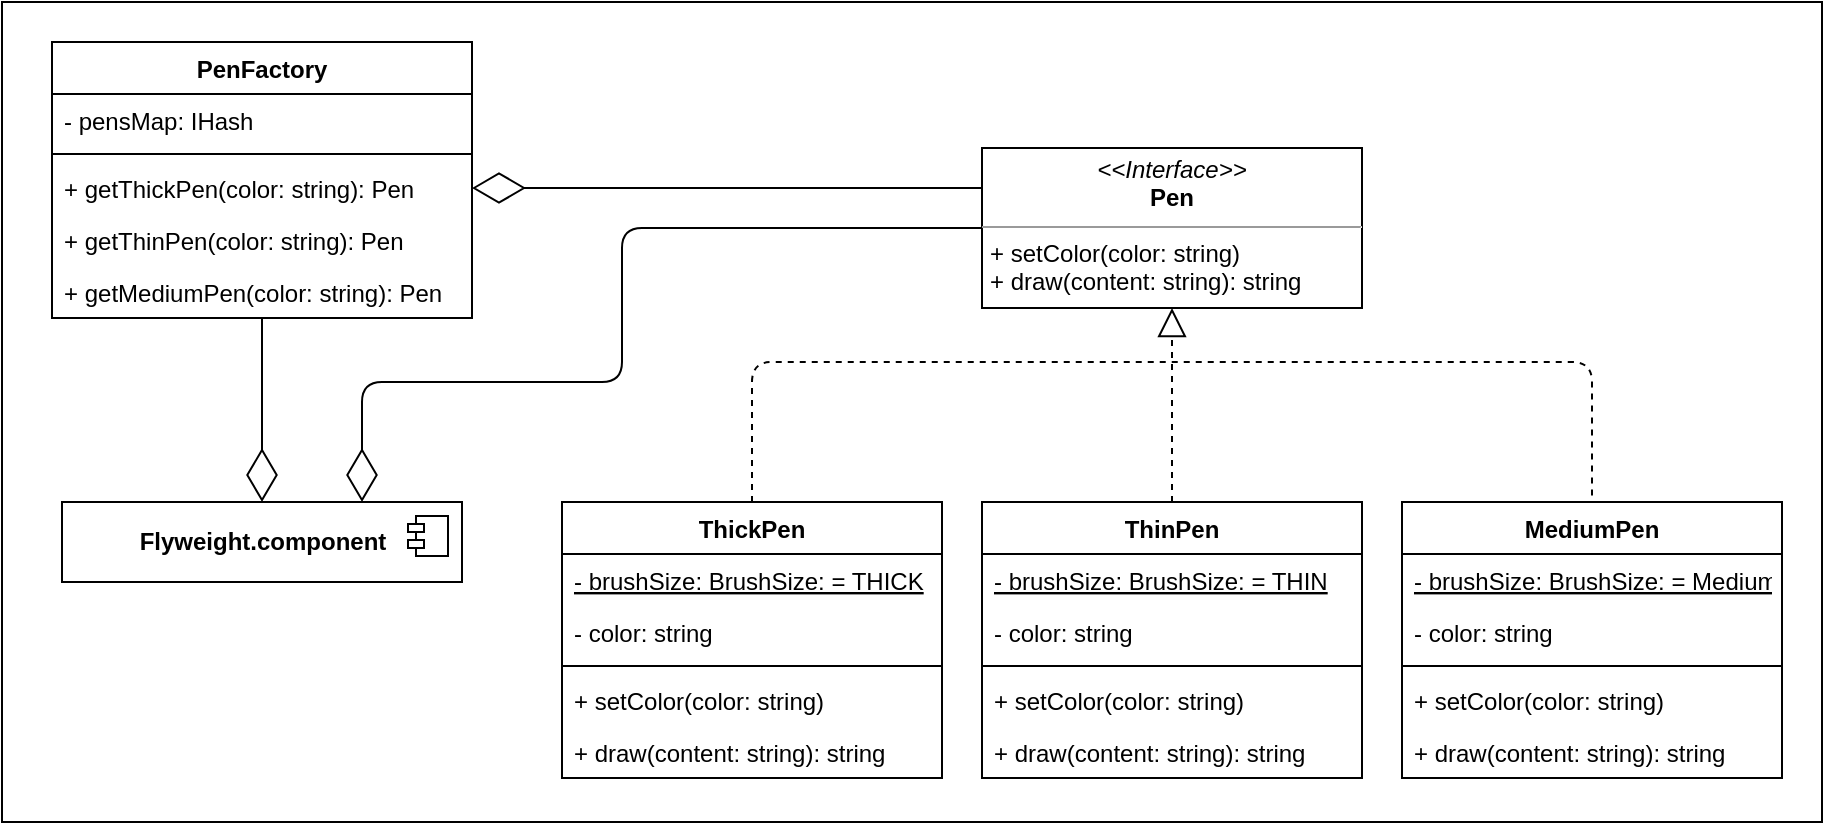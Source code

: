 <mxfile version="13.10.1" type="device"><diagram id="c6cVo54TmUivPCmkqliW" name="Page-1"><mxGraphModel dx="1009" dy="622" grid="1" gridSize="10" guides="1" tooltips="1" connect="1" arrows="1" fold="1" page="1" pageScale="1" pageWidth="827" pageHeight="1169" math="0" shadow="0"><root><mxCell id="0"/><mxCell id="1" parent="0"/><mxCell id="ljNsQbZANe2CYC5XhkUJ-34" value="" style="rounded=0;whiteSpace=wrap;html=1;" vertex="1" parent="1"><mxGeometry x="50" y="180" width="910" height="410" as="geometry"/></mxCell><mxCell id="ljNsQbZANe2CYC5XhkUJ-2" value="Flyweight.component" style="html=1;dropTarget=0;fontStyle=1" vertex="1" parent="1"><mxGeometry x="80" y="430" width="200" height="40" as="geometry"/></mxCell><mxCell id="ljNsQbZANe2CYC5XhkUJ-3" value="" style="shape=module;jettyWidth=8;jettyHeight=4;" vertex="1" parent="ljNsQbZANe2CYC5XhkUJ-2"><mxGeometry x="1" width="20" height="20" relative="1" as="geometry"><mxPoint x="-27" y="7" as="offset"/></mxGeometry></mxCell><mxCell id="ljNsQbZANe2CYC5XhkUJ-4" value="PenFactory" style="swimlane;fontStyle=1;align=center;verticalAlign=top;childLayout=stackLayout;horizontal=1;startSize=26;horizontalStack=0;resizeParent=1;resizeParentMax=0;resizeLast=0;collapsible=1;marginBottom=0;" vertex="1" parent="1"><mxGeometry x="75" y="200" width="210" height="138" as="geometry"/></mxCell><mxCell id="ljNsQbZANe2CYC5XhkUJ-5" value="- pensMap: IHash" style="text;strokeColor=none;fillColor=none;align=left;verticalAlign=top;spacingLeft=4;spacingRight=4;overflow=hidden;rotatable=0;points=[[0,0.5],[1,0.5]];portConstraint=eastwest;" vertex="1" parent="ljNsQbZANe2CYC5XhkUJ-4"><mxGeometry y="26" width="210" height="26" as="geometry"/></mxCell><mxCell id="ljNsQbZANe2CYC5XhkUJ-6" value="" style="line;strokeWidth=1;fillColor=none;align=left;verticalAlign=middle;spacingTop=-1;spacingLeft=3;spacingRight=3;rotatable=0;labelPosition=right;points=[];portConstraint=eastwest;" vertex="1" parent="ljNsQbZANe2CYC5XhkUJ-4"><mxGeometry y="52" width="210" height="8" as="geometry"/></mxCell><mxCell id="ljNsQbZANe2CYC5XhkUJ-7" value="+ getThickPen(color: string): Pen" style="text;strokeColor=none;fillColor=none;align=left;verticalAlign=top;spacingLeft=4;spacingRight=4;overflow=hidden;rotatable=0;points=[[0,0.5],[1,0.5]];portConstraint=eastwest;fontStyle=0" vertex="1" parent="ljNsQbZANe2CYC5XhkUJ-4"><mxGeometry y="60" width="210" height="26" as="geometry"/></mxCell><mxCell id="ljNsQbZANe2CYC5XhkUJ-8" value="+ getThinPen(color: string): Pen" style="text;strokeColor=none;fillColor=none;align=left;verticalAlign=top;spacingLeft=4;spacingRight=4;overflow=hidden;rotatable=0;points=[[0,0.5],[1,0.5]];portConstraint=eastwest;fontStyle=0" vertex="1" parent="ljNsQbZANe2CYC5XhkUJ-4"><mxGeometry y="86" width="210" height="26" as="geometry"/></mxCell><mxCell id="ljNsQbZANe2CYC5XhkUJ-9" value="+ getMediumPen(color: string): Pen" style="text;strokeColor=none;fillColor=none;align=left;verticalAlign=top;spacingLeft=4;spacingRight=4;overflow=hidden;rotatable=0;points=[[0,0.5],[1,0.5]];portConstraint=eastwest;fontStyle=0" vertex="1" parent="ljNsQbZANe2CYC5XhkUJ-4"><mxGeometry y="112" width="210" height="26" as="geometry"/></mxCell><mxCell id="ljNsQbZANe2CYC5XhkUJ-10" value="" style="endArrow=diamondThin;endFill=0;endSize=24;html=1;entryX=0.5;entryY=0;entryDx=0;entryDy=0;exitX=0.5;exitY=1;exitDx=0;exitDy=0;exitPerimeter=0;" edge="1" parent="1" source="ljNsQbZANe2CYC5XhkUJ-9" target="ljNsQbZANe2CYC5XhkUJ-2"><mxGeometry width="160" relative="1" as="geometry"><mxPoint x="140" y="360" as="sourcePoint"/><mxPoint x="270" y="480" as="targetPoint"/></mxGeometry></mxCell><mxCell id="ljNsQbZANe2CYC5XhkUJ-11" value="&lt;p style=&quot;margin: 0px ; margin-top: 4px ; text-align: center&quot;&gt;&lt;i&gt;&amp;lt;&amp;lt;Interface&amp;gt;&amp;gt;&lt;/i&gt;&lt;br&gt;&lt;b&gt;Pen&lt;/b&gt;&lt;/p&gt;&lt;hr size=&quot;1&quot;&gt;&lt;p style=&quot;margin: 0px ; margin-left: 4px&quot;&gt;+ setColor(color: string)&lt;/p&gt;&lt;p style=&quot;margin: 0px ; margin-left: 4px&quot;&gt;+ draw(content: string): string&lt;/p&gt;" style="verticalAlign=top;align=left;overflow=fill;fontSize=12;fontFamily=Helvetica;html=1;" vertex="1" parent="1"><mxGeometry x="540" y="253" width="190" height="80" as="geometry"/></mxCell><mxCell id="ljNsQbZANe2CYC5XhkUJ-12" value="" style="endArrow=diamondThin;endFill=0;endSize=24;html=1;entryX=1;entryY=0.5;entryDx=0;entryDy=0;exitX=0;exitY=0.25;exitDx=0;exitDy=0;" edge="1" parent="1" source="ljNsQbZANe2CYC5XhkUJ-11" target="ljNsQbZANe2CYC5XhkUJ-7"><mxGeometry width="160" relative="1" as="geometry"><mxPoint x="520" y="450" as="sourcePoint"/><mxPoint x="680" y="450" as="targetPoint"/></mxGeometry></mxCell><mxCell id="ljNsQbZANe2CYC5XhkUJ-13" value="ThickPen" style="swimlane;fontStyle=1;align=center;verticalAlign=top;childLayout=stackLayout;horizontal=1;startSize=26;horizontalStack=0;resizeParent=1;resizeParentMax=0;resizeLast=0;collapsible=1;marginBottom=0;" vertex="1" parent="1"><mxGeometry x="330" y="430" width="190" height="138" as="geometry"/></mxCell><mxCell id="ljNsQbZANe2CYC5XhkUJ-14" value="- brushSize: BrushSize: = THICK" style="text;strokeColor=none;fillColor=none;align=left;verticalAlign=top;spacingLeft=4;spacingRight=4;overflow=hidden;rotatable=0;points=[[0,0.5],[1,0.5]];portConstraint=eastwest;fontStyle=4" vertex="1" parent="ljNsQbZANe2CYC5XhkUJ-13"><mxGeometry y="26" width="190" height="26" as="geometry"/></mxCell><mxCell id="ljNsQbZANe2CYC5XhkUJ-17" value="- color: string" style="text;strokeColor=none;fillColor=none;align=left;verticalAlign=top;spacingLeft=4;spacingRight=4;overflow=hidden;rotatable=0;points=[[0,0.5],[1,0.5]];portConstraint=eastwest;" vertex="1" parent="ljNsQbZANe2CYC5XhkUJ-13"><mxGeometry y="52" width="190" height="26" as="geometry"/></mxCell><mxCell id="ljNsQbZANe2CYC5XhkUJ-15" value="" style="line;strokeWidth=1;fillColor=none;align=left;verticalAlign=middle;spacingTop=-1;spacingLeft=3;spacingRight=3;rotatable=0;labelPosition=right;points=[];portConstraint=eastwest;" vertex="1" parent="ljNsQbZANe2CYC5XhkUJ-13"><mxGeometry y="78" width="190" height="8" as="geometry"/></mxCell><mxCell id="ljNsQbZANe2CYC5XhkUJ-16" value="+ setColor(color: string)" style="text;strokeColor=none;fillColor=none;align=left;verticalAlign=top;spacingLeft=4;spacingRight=4;overflow=hidden;rotatable=0;points=[[0,0.5],[1,0.5]];portConstraint=eastwest;" vertex="1" parent="ljNsQbZANe2CYC5XhkUJ-13"><mxGeometry y="86" width="190" height="26" as="geometry"/></mxCell><mxCell id="ljNsQbZANe2CYC5XhkUJ-18" value="+ draw(content: string): string" style="text;strokeColor=none;fillColor=none;align=left;verticalAlign=top;spacingLeft=4;spacingRight=4;overflow=hidden;rotatable=0;points=[[0,0.5],[1,0.5]];portConstraint=eastwest;" vertex="1" parent="ljNsQbZANe2CYC5XhkUJ-13"><mxGeometry y="112" width="190" height="26" as="geometry"/></mxCell><mxCell id="ljNsQbZANe2CYC5XhkUJ-19" value="ThinPen" style="swimlane;fontStyle=1;align=center;verticalAlign=top;childLayout=stackLayout;horizontal=1;startSize=26;horizontalStack=0;resizeParent=1;resizeParentMax=0;resizeLast=0;collapsible=1;marginBottom=0;" vertex="1" parent="1"><mxGeometry x="540" y="430" width="190" height="138" as="geometry"/></mxCell><mxCell id="ljNsQbZANe2CYC5XhkUJ-20" value="- brushSize: BrushSize: = THIN" style="text;strokeColor=none;fillColor=none;align=left;verticalAlign=top;spacingLeft=4;spacingRight=4;overflow=hidden;rotatable=0;points=[[0,0.5],[1,0.5]];portConstraint=eastwest;fontStyle=4" vertex="1" parent="ljNsQbZANe2CYC5XhkUJ-19"><mxGeometry y="26" width="190" height="26" as="geometry"/></mxCell><mxCell id="ljNsQbZANe2CYC5XhkUJ-21" value="- color: string" style="text;strokeColor=none;fillColor=none;align=left;verticalAlign=top;spacingLeft=4;spacingRight=4;overflow=hidden;rotatable=0;points=[[0,0.5],[1,0.5]];portConstraint=eastwest;" vertex="1" parent="ljNsQbZANe2CYC5XhkUJ-19"><mxGeometry y="52" width="190" height="26" as="geometry"/></mxCell><mxCell id="ljNsQbZANe2CYC5XhkUJ-22" value="" style="line;strokeWidth=1;fillColor=none;align=left;verticalAlign=middle;spacingTop=-1;spacingLeft=3;spacingRight=3;rotatable=0;labelPosition=right;points=[];portConstraint=eastwest;" vertex="1" parent="ljNsQbZANe2CYC5XhkUJ-19"><mxGeometry y="78" width="190" height="8" as="geometry"/></mxCell><mxCell id="ljNsQbZANe2CYC5XhkUJ-23" value="+ setColor(color: string)" style="text;strokeColor=none;fillColor=none;align=left;verticalAlign=top;spacingLeft=4;spacingRight=4;overflow=hidden;rotatable=0;points=[[0,0.5],[1,0.5]];portConstraint=eastwest;" vertex="1" parent="ljNsQbZANe2CYC5XhkUJ-19"><mxGeometry y="86" width="190" height="26" as="geometry"/></mxCell><mxCell id="ljNsQbZANe2CYC5XhkUJ-24" value="+ draw(content: string): string" style="text;strokeColor=none;fillColor=none;align=left;verticalAlign=top;spacingLeft=4;spacingRight=4;overflow=hidden;rotatable=0;points=[[0,0.5],[1,0.5]];portConstraint=eastwest;" vertex="1" parent="ljNsQbZANe2CYC5XhkUJ-19"><mxGeometry y="112" width="190" height="26" as="geometry"/></mxCell><mxCell id="ljNsQbZANe2CYC5XhkUJ-25" value="MediumPen" style="swimlane;fontStyle=1;align=center;verticalAlign=top;childLayout=stackLayout;horizontal=1;startSize=26;horizontalStack=0;resizeParent=1;resizeParentMax=0;resizeLast=0;collapsible=1;marginBottom=0;" vertex="1" parent="1"><mxGeometry x="750" y="430" width="190" height="138" as="geometry"/></mxCell><mxCell id="ljNsQbZANe2CYC5XhkUJ-26" value="- brushSize: BrushSize: = Medium" style="text;strokeColor=none;fillColor=none;align=left;verticalAlign=top;spacingLeft=4;spacingRight=4;overflow=hidden;rotatable=0;points=[[0,0.5],[1,0.5]];portConstraint=eastwest;fontStyle=4" vertex="1" parent="ljNsQbZANe2CYC5XhkUJ-25"><mxGeometry y="26" width="190" height="26" as="geometry"/></mxCell><mxCell id="ljNsQbZANe2CYC5XhkUJ-27" value="- color: string" style="text;strokeColor=none;fillColor=none;align=left;verticalAlign=top;spacingLeft=4;spacingRight=4;overflow=hidden;rotatable=0;points=[[0,0.5],[1,0.5]];portConstraint=eastwest;" vertex="1" parent="ljNsQbZANe2CYC5XhkUJ-25"><mxGeometry y="52" width="190" height="26" as="geometry"/></mxCell><mxCell id="ljNsQbZANe2CYC5XhkUJ-28" value="" style="line;strokeWidth=1;fillColor=none;align=left;verticalAlign=middle;spacingTop=-1;spacingLeft=3;spacingRight=3;rotatable=0;labelPosition=right;points=[];portConstraint=eastwest;" vertex="1" parent="ljNsQbZANe2CYC5XhkUJ-25"><mxGeometry y="78" width="190" height="8" as="geometry"/></mxCell><mxCell id="ljNsQbZANe2CYC5XhkUJ-29" value="+ setColor(color: string)" style="text;strokeColor=none;fillColor=none;align=left;verticalAlign=top;spacingLeft=4;spacingRight=4;overflow=hidden;rotatable=0;points=[[0,0.5],[1,0.5]];portConstraint=eastwest;" vertex="1" parent="ljNsQbZANe2CYC5XhkUJ-25"><mxGeometry y="86" width="190" height="26" as="geometry"/></mxCell><mxCell id="ljNsQbZANe2CYC5XhkUJ-30" value="+ draw(content: string): string" style="text;strokeColor=none;fillColor=none;align=left;verticalAlign=top;spacingLeft=4;spacingRight=4;overflow=hidden;rotatable=0;points=[[0,0.5],[1,0.5]];portConstraint=eastwest;" vertex="1" parent="ljNsQbZANe2CYC5XhkUJ-25"><mxGeometry y="112" width="190" height="26" as="geometry"/></mxCell><mxCell id="ljNsQbZANe2CYC5XhkUJ-31" value="" style="endArrow=block;dashed=1;endFill=0;endSize=12;html=1;entryX=0.5;entryY=1;entryDx=0;entryDy=0;exitX=0.5;exitY=0;exitDx=0;exitDy=0;" edge="1" parent="1" source="ljNsQbZANe2CYC5XhkUJ-19" target="ljNsQbZANe2CYC5XhkUJ-11"><mxGeometry width="160" relative="1" as="geometry"><mxPoint x="440" y="330" as="sourcePoint"/><mxPoint x="600" y="330" as="targetPoint"/></mxGeometry></mxCell><mxCell id="ljNsQbZANe2CYC5XhkUJ-32" value="" style="endArrow=none;dashed=1;html=1;exitX=0.5;exitY=0;exitDx=0;exitDy=0;entryX=0.5;entryY=0;entryDx=0;entryDy=0;" edge="1" parent="1" source="ljNsQbZANe2CYC5XhkUJ-13" target="ljNsQbZANe2CYC5XhkUJ-25"><mxGeometry width="50" height="50" relative="1" as="geometry"><mxPoint x="400" y="370" as="sourcePoint"/><mxPoint x="840" y="360" as="targetPoint"/><Array as="points"><mxPoint x="425" y="360"/><mxPoint x="845" y="360"/></Array></mxGeometry></mxCell><mxCell id="ljNsQbZANe2CYC5XhkUJ-33" value="" style="endArrow=diamondThin;endFill=0;endSize=24;html=1;entryX=0.75;entryY=0;entryDx=0;entryDy=0;exitX=0;exitY=0.5;exitDx=0;exitDy=0;" edge="1" parent="1" source="ljNsQbZANe2CYC5XhkUJ-11" target="ljNsQbZANe2CYC5XhkUJ-2"><mxGeometry width="160" relative="1" as="geometry"><mxPoint x="160" y="640" as="sourcePoint"/><mxPoint x="320" y="640" as="targetPoint"/><Array as="points"><mxPoint x="360" y="293"/><mxPoint x="360" y="370"/><mxPoint x="230" y="370"/></Array></mxGeometry></mxCell></root></mxGraphModel></diagram></mxfile>